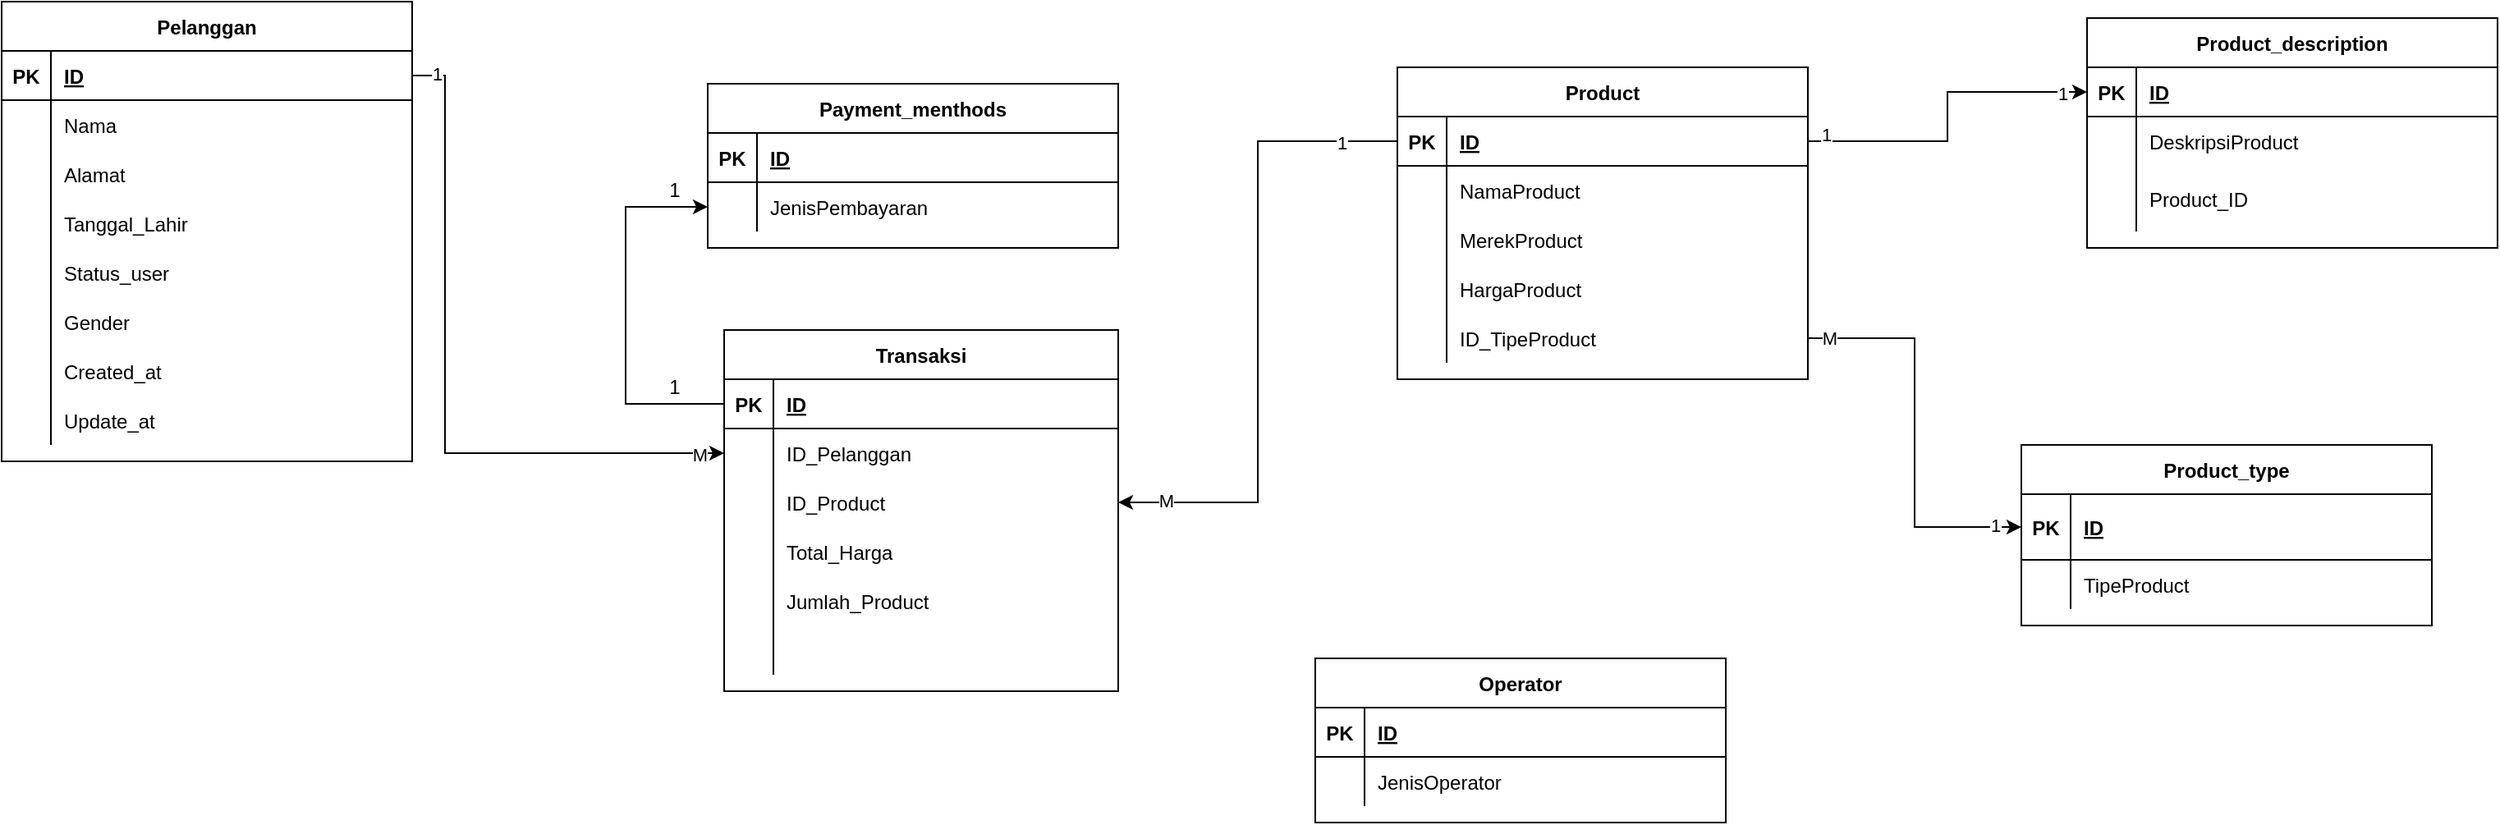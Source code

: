 <mxfile version="17.1.2" type="device"><diagram id="R2lEEEUBdFMjLlhIrx00" name="Page-1"><mxGraphModel dx="1038" dy="579" grid="1" gridSize="10" guides="1" tooltips="1" connect="1" arrows="1" fold="1" page="1" pageScale="1" pageWidth="850" pageHeight="1100" math="0" shadow="0" extFonts="Permanent Marker^https://fonts.googleapis.com/css?family=Permanent+Marker"><root><mxCell id="0"/><mxCell id="1" parent="0"/><mxCell id="C-vyLk0tnHw3VtMMgP7b-2" value="Product_type" style="shape=table;startSize=30;container=1;collapsible=1;childLayout=tableLayout;fixedRows=1;rowLines=0;fontStyle=1;align=center;resizeLast=1;" parent="1" vertex="1"><mxGeometry x="1240" y="300" width="250" height="110" as="geometry"/></mxCell><mxCell id="C-vyLk0tnHw3VtMMgP7b-3" value="" style="shape=partialRectangle;collapsible=0;dropTarget=0;pointerEvents=0;fillColor=none;points=[[0,0.5],[1,0.5]];portConstraint=eastwest;top=0;left=0;right=0;bottom=1;" parent="C-vyLk0tnHw3VtMMgP7b-2" vertex="1"><mxGeometry y="30" width="250" height="40" as="geometry"/></mxCell><mxCell id="C-vyLk0tnHw3VtMMgP7b-4" value="PK" style="shape=partialRectangle;overflow=hidden;connectable=0;fillColor=none;top=0;left=0;bottom=0;right=0;fontStyle=1;" parent="C-vyLk0tnHw3VtMMgP7b-3" vertex="1"><mxGeometry width="30" height="40" as="geometry"><mxRectangle width="30" height="40" as="alternateBounds"/></mxGeometry></mxCell><mxCell id="C-vyLk0tnHw3VtMMgP7b-5" value="ID" style="shape=partialRectangle;overflow=hidden;connectable=0;fillColor=none;top=0;left=0;bottom=0;right=0;align=left;spacingLeft=6;fontStyle=5;" parent="C-vyLk0tnHw3VtMMgP7b-3" vertex="1"><mxGeometry x="30" width="220" height="40" as="geometry"><mxRectangle width="220" height="40" as="alternateBounds"/></mxGeometry></mxCell><mxCell id="C-vyLk0tnHw3VtMMgP7b-6" value="" style="shape=partialRectangle;collapsible=0;dropTarget=0;pointerEvents=0;fillColor=none;points=[[0,0.5],[1,0.5]];portConstraint=eastwest;top=0;left=0;right=0;bottom=0;" parent="C-vyLk0tnHw3VtMMgP7b-2" vertex="1"><mxGeometry y="70" width="250" height="30" as="geometry"/></mxCell><mxCell id="C-vyLk0tnHw3VtMMgP7b-7" value="" style="shape=partialRectangle;overflow=hidden;connectable=0;fillColor=none;top=0;left=0;bottom=0;right=0;" parent="C-vyLk0tnHw3VtMMgP7b-6" vertex="1"><mxGeometry width="30" height="30" as="geometry"><mxRectangle width="30" height="30" as="alternateBounds"/></mxGeometry></mxCell><mxCell id="C-vyLk0tnHw3VtMMgP7b-8" value="TipeProduct" style="shape=partialRectangle;overflow=hidden;connectable=0;fillColor=none;top=0;left=0;bottom=0;right=0;align=left;spacingLeft=6;" parent="C-vyLk0tnHw3VtMMgP7b-6" vertex="1"><mxGeometry x="30" width="220" height="30" as="geometry"><mxRectangle width="220" height="30" as="alternateBounds"/></mxGeometry></mxCell><mxCell id="C-vyLk0tnHw3VtMMgP7b-13" value="Product_description" style="shape=table;startSize=30;container=1;collapsible=1;childLayout=tableLayout;fixedRows=1;rowLines=0;fontStyle=1;align=center;resizeLast=1;" parent="1" vertex="1"><mxGeometry x="1280" y="40" width="250" height="140" as="geometry"/></mxCell><mxCell id="C-vyLk0tnHw3VtMMgP7b-14" value="" style="shape=partialRectangle;collapsible=0;dropTarget=0;pointerEvents=0;fillColor=none;points=[[0,0.5],[1,0.5]];portConstraint=eastwest;top=0;left=0;right=0;bottom=1;" parent="C-vyLk0tnHw3VtMMgP7b-13" vertex="1"><mxGeometry y="30" width="250" height="30" as="geometry"/></mxCell><mxCell id="C-vyLk0tnHw3VtMMgP7b-15" value="PK" style="shape=partialRectangle;overflow=hidden;connectable=0;fillColor=none;top=0;left=0;bottom=0;right=0;fontStyle=1;" parent="C-vyLk0tnHw3VtMMgP7b-14" vertex="1"><mxGeometry width="30" height="30" as="geometry"><mxRectangle width="30" height="30" as="alternateBounds"/></mxGeometry></mxCell><mxCell id="C-vyLk0tnHw3VtMMgP7b-16" value="ID" style="shape=partialRectangle;overflow=hidden;connectable=0;fillColor=none;top=0;left=0;bottom=0;right=0;align=left;spacingLeft=6;fontStyle=5;" parent="C-vyLk0tnHw3VtMMgP7b-14" vertex="1"><mxGeometry x="30" width="220" height="30" as="geometry"><mxRectangle width="220" height="30" as="alternateBounds"/></mxGeometry></mxCell><mxCell id="C-vyLk0tnHw3VtMMgP7b-17" value="" style="shape=partialRectangle;collapsible=0;dropTarget=0;pointerEvents=0;fillColor=none;points=[[0,0.5],[1,0.5]];portConstraint=eastwest;top=0;left=0;right=0;bottom=0;" parent="C-vyLk0tnHw3VtMMgP7b-13" vertex="1"><mxGeometry y="60" width="250" height="30" as="geometry"/></mxCell><mxCell id="C-vyLk0tnHw3VtMMgP7b-18" value="" style="shape=partialRectangle;overflow=hidden;connectable=0;fillColor=none;top=0;left=0;bottom=0;right=0;" parent="C-vyLk0tnHw3VtMMgP7b-17" vertex="1"><mxGeometry width="30" height="30" as="geometry"><mxRectangle width="30" height="30" as="alternateBounds"/></mxGeometry></mxCell><mxCell id="C-vyLk0tnHw3VtMMgP7b-19" value="DeskripsiProduct" style="shape=partialRectangle;overflow=hidden;connectable=0;fillColor=none;top=0;left=0;bottom=0;right=0;align=left;spacingLeft=6;" parent="C-vyLk0tnHw3VtMMgP7b-17" vertex="1"><mxGeometry x="30" width="220" height="30" as="geometry"><mxRectangle width="220" height="30" as="alternateBounds"/></mxGeometry></mxCell><mxCell id="C-vyLk0tnHw3VtMMgP7b-20" value="" style="shape=partialRectangle;collapsible=0;dropTarget=0;pointerEvents=0;fillColor=none;points=[[0,0.5],[1,0.5]];portConstraint=eastwest;top=0;left=0;right=0;bottom=0;" parent="C-vyLk0tnHw3VtMMgP7b-13" vertex="1"><mxGeometry y="90" width="250" height="40" as="geometry"/></mxCell><mxCell id="C-vyLk0tnHw3VtMMgP7b-21" value="" style="shape=partialRectangle;overflow=hidden;connectable=0;fillColor=none;top=0;left=0;bottom=0;right=0;" parent="C-vyLk0tnHw3VtMMgP7b-20" vertex="1"><mxGeometry width="30" height="40" as="geometry"><mxRectangle width="30" height="40" as="alternateBounds"/></mxGeometry></mxCell><mxCell id="C-vyLk0tnHw3VtMMgP7b-22" value="Product_ID" style="shape=partialRectangle;overflow=hidden;connectable=0;fillColor=none;top=0;left=0;bottom=0;right=0;align=left;spacingLeft=6;" parent="C-vyLk0tnHw3VtMMgP7b-20" vertex="1"><mxGeometry x="30" width="220" height="40" as="geometry"><mxRectangle width="220" height="40" as="alternateBounds"/></mxGeometry></mxCell><mxCell id="C-vyLk0tnHw3VtMMgP7b-23" value="Product" style="shape=table;startSize=30;container=1;collapsible=1;childLayout=tableLayout;fixedRows=1;rowLines=0;fontStyle=1;align=center;resizeLast=1;" parent="1" vertex="1"><mxGeometry x="860" y="70" width="250" height="190" as="geometry"/></mxCell><mxCell id="C-vyLk0tnHw3VtMMgP7b-24" value="" style="shape=partialRectangle;collapsible=0;dropTarget=0;pointerEvents=0;fillColor=none;points=[[0,0.5],[1,0.5]];portConstraint=eastwest;top=0;left=0;right=0;bottom=1;" parent="C-vyLk0tnHw3VtMMgP7b-23" vertex="1"><mxGeometry y="30" width="250" height="30" as="geometry"/></mxCell><mxCell id="C-vyLk0tnHw3VtMMgP7b-25" value="PK" style="shape=partialRectangle;overflow=hidden;connectable=0;fillColor=none;top=0;left=0;bottom=0;right=0;fontStyle=1;" parent="C-vyLk0tnHw3VtMMgP7b-24" vertex="1"><mxGeometry width="30" height="30" as="geometry"><mxRectangle width="30" height="30" as="alternateBounds"/></mxGeometry></mxCell><mxCell id="C-vyLk0tnHw3VtMMgP7b-26" value="ID" style="shape=partialRectangle;overflow=hidden;connectable=0;fillColor=none;top=0;left=0;bottom=0;right=0;align=left;spacingLeft=6;fontStyle=5;" parent="C-vyLk0tnHw3VtMMgP7b-24" vertex="1"><mxGeometry x="30" width="220" height="30" as="geometry"><mxRectangle width="220" height="30" as="alternateBounds"/></mxGeometry></mxCell><mxCell id="C-vyLk0tnHw3VtMMgP7b-27" value="" style="shape=partialRectangle;collapsible=0;dropTarget=0;pointerEvents=0;fillColor=none;points=[[0,0.5],[1,0.5]];portConstraint=eastwest;top=0;left=0;right=0;bottom=0;" parent="C-vyLk0tnHw3VtMMgP7b-23" vertex="1"><mxGeometry y="60" width="250" height="30" as="geometry"/></mxCell><mxCell id="C-vyLk0tnHw3VtMMgP7b-28" value="" style="shape=partialRectangle;overflow=hidden;connectable=0;fillColor=none;top=0;left=0;bottom=0;right=0;" parent="C-vyLk0tnHw3VtMMgP7b-27" vertex="1"><mxGeometry width="30" height="30" as="geometry"><mxRectangle width="30" height="30" as="alternateBounds"/></mxGeometry></mxCell><mxCell id="C-vyLk0tnHw3VtMMgP7b-29" value="NamaProduct" style="shape=partialRectangle;overflow=hidden;connectable=0;fillColor=none;top=0;left=0;bottom=0;right=0;align=left;spacingLeft=6;" parent="C-vyLk0tnHw3VtMMgP7b-27" vertex="1"><mxGeometry x="30" width="220" height="30" as="geometry"><mxRectangle width="220" height="30" as="alternateBounds"/></mxGeometry></mxCell><mxCell id="q5NPJnFvelup2TRxm_jJ-1" style="shape=partialRectangle;collapsible=0;dropTarget=0;pointerEvents=0;fillColor=none;points=[[0,0.5],[1,0.5]];portConstraint=eastwest;top=0;left=0;right=0;bottom=0;" vertex="1" parent="C-vyLk0tnHw3VtMMgP7b-23"><mxGeometry y="90" width="250" height="30" as="geometry"/></mxCell><mxCell id="q5NPJnFvelup2TRxm_jJ-2" style="shape=partialRectangle;overflow=hidden;connectable=0;fillColor=none;top=0;left=0;bottom=0;right=0;" vertex="1" parent="q5NPJnFvelup2TRxm_jJ-1"><mxGeometry width="30" height="30" as="geometry"><mxRectangle width="30" height="30" as="alternateBounds"/></mxGeometry></mxCell><mxCell id="q5NPJnFvelup2TRxm_jJ-3" value="MerekProduct" style="shape=partialRectangle;overflow=hidden;connectable=0;fillColor=none;top=0;left=0;bottom=0;right=0;align=left;spacingLeft=6;" vertex="1" parent="q5NPJnFvelup2TRxm_jJ-1"><mxGeometry x="30" width="220" height="30" as="geometry"><mxRectangle width="220" height="30" as="alternateBounds"/></mxGeometry></mxCell><mxCell id="q5NPJnFvelup2TRxm_jJ-4" style="shape=partialRectangle;collapsible=0;dropTarget=0;pointerEvents=0;fillColor=none;points=[[0,0.5],[1,0.5]];portConstraint=eastwest;top=0;left=0;right=0;bottom=0;" vertex="1" parent="C-vyLk0tnHw3VtMMgP7b-23"><mxGeometry y="120" width="250" height="30" as="geometry"/></mxCell><mxCell id="q5NPJnFvelup2TRxm_jJ-5" style="shape=partialRectangle;overflow=hidden;connectable=0;fillColor=none;top=0;left=0;bottom=0;right=0;" vertex="1" parent="q5NPJnFvelup2TRxm_jJ-4"><mxGeometry width="30" height="30" as="geometry"><mxRectangle width="30" height="30" as="alternateBounds"/></mxGeometry></mxCell><mxCell id="q5NPJnFvelup2TRxm_jJ-6" value="HargaProduct" style="shape=partialRectangle;overflow=hidden;connectable=0;fillColor=none;top=0;left=0;bottom=0;right=0;align=left;spacingLeft=6;" vertex="1" parent="q5NPJnFvelup2TRxm_jJ-4"><mxGeometry x="30" width="220" height="30" as="geometry"><mxRectangle width="220" height="30" as="alternateBounds"/></mxGeometry></mxCell><mxCell id="q5NPJnFvelup2TRxm_jJ-7" style="shape=partialRectangle;collapsible=0;dropTarget=0;pointerEvents=0;fillColor=none;points=[[0,0.5],[1,0.5]];portConstraint=eastwest;top=0;left=0;right=0;bottom=0;" vertex="1" parent="C-vyLk0tnHw3VtMMgP7b-23"><mxGeometry y="150" width="250" height="30" as="geometry"/></mxCell><mxCell id="q5NPJnFvelup2TRxm_jJ-8" style="shape=partialRectangle;overflow=hidden;connectable=0;fillColor=none;top=0;left=0;bottom=0;right=0;" vertex="1" parent="q5NPJnFvelup2TRxm_jJ-7"><mxGeometry width="30" height="30" as="geometry"><mxRectangle width="30" height="30" as="alternateBounds"/></mxGeometry></mxCell><mxCell id="q5NPJnFvelup2TRxm_jJ-9" value="ID_TipeProduct" style="shape=partialRectangle;overflow=hidden;connectable=0;fillColor=none;top=0;left=0;bottom=0;right=0;align=left;spacingLeft=6;" vertex="1" parent="q5NPJnFvelup2TRxm_jJ-7"><mxGeometry x="30" width="220" height="30" as="geometry"><mxRectangle width="220" height="30" as="alternateBounds"/></mxGeometry></mxCell><mxCell id="q5NPJnFvelup2TRxm_jJ-10" style="edgeStyle=orthogonalEdgeStyle;rounded=0;orthogonalLoop=1;jettySize=auto;html=1;entryX=0;entryY=0.5;entryDx=0;entryDy=0;" edge="1" parent="1" source="q5NPJnFvelup2TRxm_jJ-7" target="C-vyLk0tnHw3VtMMgP7b-3"><mxGeometry relative="1" as="geometry"/></mxCell><mxCell id="q5NPJnFvelup2TRxm_jJ-11" value="M" style="edgeLabel;html=1;align=center;verticalAlign=middle;resizable=0;points=[];" vertex="1" connectable="0" parent="q5NPJnFvelup2TRxm_jJ-10"><mxGeometry x="-0.897" relative="1" as="geometry"><mxPoint as="offset"/></mxGeometry></mxCell><mxCell id="q5NPJnFvelup2TRxm_jJ-12" value="1" style="edgeLabel;html=1;align=center;verticalAlign=middle;resizable=0;points=[];" vertex="1" connectable="0" parent="q5NPJnFvelup2TRxm_jJ-10"><mxGeometry x="0.869" y="1" relative="1" as="geometry"><mxPoint as="offset"/></mxGeometry></mxCell><mxCell id="q5NPJnFvelup2TRxm_jJ-15" style="edgeStyle=orthogonalEdgeStyle;rounded=0;orthogonalLoop=1;jettySize=auto;html=1;exitX=1;exitY=0.5;exitDx=0;exitDy=0;entryX=0;entryY=0.5;entryDx=0;entryDy=0;" edge="1" parent="1" source="C-vyLk0tnHw3VtMMgP7b-24" target="C-vyLk0tnHw3VtMMgP7b-14"><mxGeometry relative="1" as="geometry"/></mxCell><mxCell id="q5NPJnFvelup2TRxm_jJ-16" value="1" style="edgeLabel;html=1;align=center;verticalAlign=middle;resizable=0;points=[];" vertex="1" connectable="0" parent="q5NPJnFvelup2TRxm_jJ-15"><mxGeometry x="-0.89" y="4" relative="1" as="geometry"><mxPoint as="offset"/></mxGeometry></mxCell><mxCell id="q5NPJnFvelup2TRxm_jJ-17" value="1" style="edgeLabel;html=1;align=center;verticalAlign=middle;resizable=0;points=[];" vertex="1" connectable="0" parent="q5NPJnFvelup2TRxm_jJ-15"><mxGeometry x="0.843" y="-1" relative="1" as="geometry"><mxPoint as="offset"/></mxGeometry></mxCell><mxCell id="q5NPJnFvelup2TRxm_jJ-18" value="Operator" style="shape=table;startSize=30;container=1;collapsible=1;childLayout=tableLayout;fixedRows=1;rowLines=0;fontStyle=1;align=center;resizeLast=1;" vertex="1" parent="1"><mxGeometry x="810" y="430" width="250" height="100" as="geometry"/></mxCell><mxCell id="q5NPJnFvelup2TRxm_jJ-19" value="" style="shape=partialRectangle;collapsible=0;dropTarget=0;pointerEvents=0;fillColor=none;points=[[0,0.5],[1,0.5]];portConstraint=eastwest;top=0;left=0;right=0;bottom=1;" vertex="1" parent="q5NPJnFvelup2TRxm_jJ-18"><mxGeometry y="30" width="250" height="30" as="geometry"/></mxCell><mxCell id="q5NPJnFvelup2TRxm_jJ-20" value="PK" style="shape=partialRectangle;overflow=hidden;connectable=0;fillColor=none;top=0;left=0;bottom=0;right=0;fontStyle=1;" vertex="1" parent="q5NPJnFvelup2TRxm_jJ-19"><mxGeometry width="30" height="30" as="geometry"><mxRectangle width="30" height="30" as="alternateBounds"/></mxGeometry></mxCell><mxCell id="q5NPJnFvelup2TRxm_jJ-21" value="ID" style="shape=partialRectangle;overflow=hidden;connectable=0;fillColor=none;top=0;left=0;bottom=0;right=0;align=left;spacingLeft=6;fontStyle=5;" vertex="1" parent="q5NPJnFvelup2TRxm_jJ-19"><mxGeometry x="30" width="220" height="30" as="geometry"><mxRectangle width="220" height="30" as="alternateBounds"/></mxGeometry></mxCell><mxCell id="q5NPJnFvelup2TRxm_jJ-22" value="" style="shape=partialRectangle;collapsible=0;dropTarget=0;pointerEvents=0;fillColor=none;points=[[0,0.5],[1,0.5]];portConstraint=eastwest;top=0;left=0;right=0;bottom=0;" vertex="1" parent="q5NPJnFvelup2TRxm_jJ-18"><mxGeometry y="60" width="250" height="30" as="geometry"/></mxCell><mxCell id="q5NPJnFvelup2TRxm_jJ-23" value="" style="shape=partialRectangle;overflow=hidden;connectable=0;fillColor=none;top=0;left=0;bottom=0;right=0;" vertex="1" parent="q5NPJnFvelup2TRxm_jJ-22"><mxGeometry width="30" height="30" as="geometry"><mxRectangle width="30" height="30" as="alternateBounds"/></mxGeometry></mxCell><mxCell id="q5NPJnFvelup2TRxm_jJ-24" value="JenisOperator" style="shape=partialRectangle;overflow=hidden;connectable=0;fillColor=none;top=0;left=0;bottom=0;right=0;align=left;spacingLeft=6;" vertex="1" parent="q5NPJnFvelup2TRxm_jJ-22"><mxGeometry x="30" width="220" height="30" as="geometry"><mxRectangle width="220" height="30" as="alternateBounds"/></mxGeometry></mxCell><mxCell id="q5NPJnFvelup2TRxm_jJ-25" value="Payment_menthods" style="shape=table;startSize=30;container=1;collapsible=1;childLayout=tableLayout;fixedRows=1;rowLines=0;fontStyle=1;align=center;resizeLast=1;" vertex="1" parent="1"><mxGeometry x="440" y="80" width="250" height="100" as="geometry"/></mxCell><mxCell id="q5NPJnFvelup2TRxm_jJ-26" value="" style="shape=partialRectangle;collapsible=0;dropTarget=0;pointerEvents=0;fillColor=none;points=[[0,0.5],[1,0.5]];portConstraint=eastwest;top=0;left=0;right=0;bottom=1;" vertex="1" parent="q5NPJnFvelup2TRxm_jJ-25"><mxGeometry y="30" width="250" height="30" as="geometry"/></mxCell><mxCell id="q5NPJnFvelup2TRxm_jJ-27" value="PK" style="shape=partialRectangle;overflow=hidden;connectable=0;fillColor=none;top=0;left=0;bottom=0;right=0;fontStyle=1;" vertex="1" parent="q5NPJnFvelup2TRxm_jJ-26"><mxGeometry width="30" height="30" as="geometry"><mxRectangle width="30" height="30" as="alternateBounds"/></mxGeometry></mxCell><mxCell id="q5NPJnFvelup2TRxm_jJ-28" value="ID" style="shape=partialRectangle;overflow=hidden;connectable=0;fillColor=none;top=0;left=0;bottom=0;right=0;align=left;spacingLeft=6;fontStyle=5;" vertex="1" parent="q5NPJnFvelup2TRxm_jJ-26"><mxGeometry x="30" width="220" height="30" as="geometry"><mxRectangle width="220" height="30" as="alternateBounds"/></mxGeometry></mxCell><mxCell id="q5NPJnFvelup2TRxm_jJ-29" value="" style="shape=partialRectangle;collapsible=0;dropTarget=0;pointerEvents=0;fillColor=none;points=[[0,0.5],[1,0.5]];portConstraint=eastwest;top=0;left=0;right=0;bottom=0;" vertex="1" parent="q5NPJnFvelup2TRxm_jJ-25"><mxGeometry y="60" width="250" height="30" as="geometry"/></mxCell><mxCell id="q5NPJnFvelup2TRxm_jJ-30" value="" style="shape=partialRectangle;overflow=hidden;connectable=0;fillColor=none;top=0;left=0;bottom=0;right=0;" vertex="1" parent="q5NPJnFvelup2TRxm_jJ-29"><mxGeometry width="30" height="30" as="geometry"><mxRectangle width="30" height="30" as="alternateBounds"/></mxGeometry></mxCell><mxCell id="q5NPJnFvelup2TRxm_jJ-31" value="JenisPembayaran" style="shape=partialRectangle;overflow=hidden;connectable=0;fillColor=none;top=0;left=0;bottom=0;right=0;align=left;spacingLeft=6;" vertex="1" parent="q5NPJnFvelup2TRxm_jJ-29"><mxGeometry x="30" width="220" height="30" as="geometry"><mxRectangle width="220" height="30" as="alternateBounds"/></mxGeometry></mxCell><mxCell id="q5NPJnFvelup2TRxm_jJ-32" value="Pelanggan" style="shape=table;startSize=30;container=1;collapsible=1;childLayout=tableLayout;fixedRows=1;rowLines=0;fontStyle=1;align=center;resizeLast=1;" vertex="1" parent="1"><mxGeometry x="10" y="30" width="250" height="280" as="geometry"/></mxCell><mxCell id="q5NPJnFvelup2TRxm_jJ-33" value="" style="shape=partialRectangle;collapsible=0;dropTarget=0;pointerEvents=0;fillColor=none;points=[[0,0.5],[1,0.5]];portConstraint=eastwest;top=0;left=0;right=0;bottom=1;" vertex="1" parent="q5NPJnFvelup2TRxm_jJ-32"><mxGeometry y="30" width="250" height="30" as="geometry"/></mxCell><mxCell id="q5NPJnFvelup2TRxm_jJ-34" value="PK" style="shape=partialRectangle;overflow=hidden;connectable=0;fillColor=none;top=0;left=0;bottom=0;right=0;fontStyle=1;" vertex="1" parent="q5NPJnFvelup2TRxm_jJ-33"><mxGeometry width="30" height="30" as="geometry"><mxRectangle width="30" height="30" as="alternateBounds"/></mxGeometry></mxCell><mxCell id="q5NPJnFvelup2TRxm_jJ-35" value="ID" style="shape=partialRectangle;overflow=hidden;connectable=0;fillColor=none;top=0;left=0;bottom=0;right=0;align=left;spacingLeft=6;fontStyle=5;" vertex="1" parent="q5NPJnFvelup2TRxm_jJ-33"><mxGeometry x="30" width="220" height="30" as="geometry"><mxRectangle width="220" height="30" as="alternateBounds"/></mxGeometry></mxCell><mxCell id="q5NPJnFvelup2TRxm_jJ-36" value="" style="shape=partialRectangle;collapsible=0;dropTarget=0;pointerEvents=0;fillColor=none;points=[[0,0.5],[1,0.5]];portConstraint=eastwest;top=0;left=0;right=0;bottom=0;" vertex="1" parent="q5NPJnFvelup2TRxm_jJ-32"><mxGeometry y="60" width="250" height="30" as="geometry"/></mxCell><mxCell id="q5NPJnFvelup2TRxm_jJ-37" value="" style="shape=partialRectangle;overflow=hidden;connectable=0;fillColor=none;top=0;left=0;bottom=0;right=0;" vertex="1" parent="q5NPJnFvelup2TRxm_jJ-36"><mxGeometry width="30" height="30" as="geometry"><mxRectangle width="30" height="30" as="alternateBounds"/></mxGeometry></mxCell><mxCell id="q5NPJnFvelup2TRxm_jJ-38" value="Nama" style="shape=partialRectangle;overflow=hidden;connectable=0;fillColor=none;top=0;left=0;bottom=0;right=0;align=left;spacingLeft=6;" vertex="1" parent="q5NPJnFvelup2TRxm_jJ-36"><mxGeometry x="30" width="220" height="30" as="geometry"><mxRectangle width="220" height="30" as="alternateBounds"/></mxGeometry></mxCell><mxCell id="q5NPJnFvelup2TRxm_jJ-39" style="shape=partialRectangle;collapsible=0;dropTarget=0;pointerEvents=0;fillColor=none;points=[[0,0.5],[1,0.5]];portConstraint=eastwest;top=0;left=0;right=0;bottom=0;" vertex="1" parent="q5NPJnFvelup2TRxm_jJ-32"><mxGeometry y="90" width="250" height="30" as="geometry"/></mxCell><mxCell id="q5NPJnFvelup2TRxm_jJ-40" style="shape=partialRectangle;overflow=hidden;connectable=0;fillColor=none;top=0;left=0;bottom=0;right=0;" vertex="1" parent="q5NPJnFvelup2TRxm_jJ-39"><mxGeometry width="30" height="30" as="geometry"><mxRectangle width="30" height="30" as="alternateBounds"/></mxGeometry></mxCell><mxCell id="q5NPJnFvelup2TRxm_jJ-41" value="Alamat" style="shape=partialRectangle;overflow=hidden;connectable=0;fillColor=none;top=0;left=0;bottom=0;right=0;align=left;spacingLeft=6;" vertex="1" parent="q5NPJnFvelup2TRxm_jJ-39"><mxGeometry x="30" width="220" height="30" as="geometry"><mxRectangle width="220" height="30" as="alternateBounds"/></mxGeometry></mxCell><mxCell id="q5NPJnFvelup2TRxm_jJ-42" style="shape=partialRectangle;collapsible=0;dropTarget=0;pointerEvents=0;fillColor=none;points=[[0,0.5],[1,0.5]];portConstraint=eastwest;top=0;left=0;right=0;bottom=0;" vertex="1" parent="q5NPJnFvelup2TRxm_jJ-32"><mxGeometry y="120" width="250" height="30" as="geometry"/></mxCell><mxCell id="q5NPJnFvelup2TRxm_jJ-43" style="shape=partialRectangle;overflow=hidden;connectable=0;fillColor=none;top=0;left=0;bottom=0;right=0;" vertex="1" parent="q5NPJnFvelup2TRxm_jJ-42"><mxGeometry width="30" height="30" as="geometry"><mxRectangle width="30" height="30" as="alternateBounds"/></mxGeometry></mxCell><mxCell id="q5NPJnFvelup2TRxm_jJ-44" value="Tanggal_Lahir" style="shape=partialRectangle;overflow=hidden;connectable=0;fillColor=none;top=0;left=0;bottom=0;right=0;align=left;spacingLeft=6;" vertex="1" parent="q5NPJnFvelup2TRxm_jJ-42"><mxGeometry x="30" width="220" height="30" as="geometry"><mxRectangle width="220" height="30" as="alternateBounds"/></mxGeometry></mxCell><mxCell id="q5NPJnFvelup2TRxm_jJ-45" style="shape=partialRectangle;collapsible=0;dropTarget=0;pointerEvents=0;fillColor=none;points=[[0,0.5],[1,0.5]];portConstraint=eastwest;top=0;left=0;right=0;bottom=0;" vertex="1" parent="q5NPJnFvelup2TRxm_jJ-32"><mxGeometry y="150" width="250" height="30" as="geometry"/></mxCell><mxCell id="q5NPJnFvelup2TRxm_jJ-46" style="shape=partialRectangle;overflow=hidden;connectable=0;fillColor=none;top=0;left=0;bottom=0;right=0;" vertex="1" parent="q5NPJnFvelup2TRxm_jJ-45"><mxGeometry width="30" height="30" as="geometry"><mxRectangle width="30" height="30" as="alternateBounds"/></mxGeometry></mxCell><mxCell id="q5NPJnFvelup2TRxm_jJ-47" value="Status_user" style="shape=partialRectangle;overflow=hidden;connectable=0;fillColor=none;top=0;left=0;bottom=0;right=0;align=left;spacingLeft=6;" vertex="1" parent="q5NPJnFvelup2TRxm_jJ-45"><mxGeometry x="30" width="220" height="30" as="geometry"><mxRectangle width="220" height="30" as="alternateBounds"/></mxGeometry></mxCell><mxCell id="q5NPJnFvelup2TRxm_jJ-48" style="shape=partialRectangle;collapsible=0;dropTarget=0;pointerEvents=0;fillColor=none;points=[[0,0.5],[1,0.5]];portConstraint=eastwest;top=0;left=0;right=0;bottom=0;" vertex="1" parent="q5NPJnFvelup2TRxm_jJ-32"><mxGeometry y="180" width="250" height="30" as="geometry"/></mxCell><mxCell id="q5NPJnFvelup2TRxm_jJ-49" style="shape=partialRectangle;overflow=hidden;connectable=0;fillColor=none;top=0;left=0;bottom=0;right=0;" vertex="1" parent="q5NPJnFvelup2TRxm_jJ-48"><mxGeometry width="30" height="30" as="geometry"><mxRectangle width="30" height="30" as="alternateBounds"/></mxGeometry></mxCell><mxCell id="q5NPJnFvelup2TRxm_jJ-50" value="Gender" style="shape=partialRectangle;overflow=hidden;connectable=0;fillColor=none;top=0;left=0;bottom=0;right=0;align=left;spacingLeft=6;" vertex="1" parent="q5NPJnFvelup2TRxm_jJ-48"><mxGeometry x="30" width="220" height="30" as="geometry"><mxRectangle width="220" height="30" as="alternateBounds"/></mxGeometry></mxCell><mxCell id="q5NPJnFvelup2TRxm_jJ-51" style="shape=partialRectangle;collapsible=0;dropTarget=0;pointerEvents=0;fillColor=none;points=[[0,0.5],[1,0.5]];portConstraint=eastwest;top=0;left=0;right=0;bottom=0;" vertex="1" parent="q5NPJnFvelup2TRxm_jJ-32"><mxGeometry y="210" width="250" height="30" as="geometry"/></mxCell><mxCell id="q5NPJnFvelup2TRxm_jJ-52" style="shape=partialRectangle;overflow=hidden;connectable=0;fillColor=none;top=0;left=0;bottom=0;right=0;" vertex="1" parent="q5NPJnFvelup2TRxm_jJ-51"><mxGeometry width="30" height="30" as="geometry"><mxRectangle width="30" height="30" as="alternateBounds"/></mxGeometry></mxCell><mxCell id="q5NPJnFvelup2TRxm_jJ-53" value="Created_at" style="shape=partialRectangle;overflow=hidden;connectable=0;fillColor=none;top=0;left=0;bottom=0;right=0;align=left;spacingLeft=6;" vertex="1" parent="q5NPJnFvelup2TRxm_jJ-51"><mxGeometry x="30" width="220" height="30" as="geometry"><mxRectangle width="220" height="30" as="alternateBounds"/></mxGeometry></mxCell><mxCell id="q5NPJnFvelup2TRxm_jJ-54" style="shape=partialRectangle;collapsible=0;dropTarget=0;pointerEvents=0;fillColor=none;points=[[0,0.5],[1,0.5]];portConstraint=eastwest;top=0;left=0;right=0;bottom=0;" vertex="1" parent="q5NPJnFvelup2TRxm_jJ-32"><mxGeometry y="240" width="250" height="30" as="geometry"/></mxCell><mxCell id="q5NPJnFvelup2TRxm_jJ-55" style="shape=partialRectangle;overflow=hidden;connectable=0;fillColor=none;top=0;left=0;bottom=0;right=0;" vertex="1" parent="q5NPJnFvelup2TRxm_jJ-54"><mxGeometry width="30" height="30" as="geometry"><mxRectangle width="30" height="30" as="alternateBounds"/></mxGeometry></mxCell><mxCell id="q5NPJnFvelup2TRxm_jJ-56" value="Update_at" style="shape=partialRectangle;overflow=hidden;connectable=0;fillColor=none;top=0;left=0;bottom=0;right=0;align=left;spacingLeft=6;" vertex="1" parent="q5NPJnFvelup2TRxm_jJ-54"><mxGeometry x="30" width="220" height="30" as="geometry"><mxRectangle width="220" height="30" as="alternateBounds"/></mxGeometry></mxCell><mxCell id="q5NPJnFvelup2TRxm_jJ-57" value="Transaksi" style="shape=table;startSize=30;container=1;collapsible=1;childLayout=tableLayout;fixedRows=1;rowLines=0;fontStyle=1;align=center;resizeLast=1;" vertex="1" parent="1"><mxGeometry x="450" y="230" width="240" height="220" as="geometry"/></mxCell><mxCell id="q5NPJnFvelup2TRxm_jJ-58" value="" style="shape=partialRectangle;collapsible=0;dropTarget=0;pointerEvents=0;fillColor=none;points=[[0,0.5],[1,0.5]];portConstraint=eastwest;top=0;left=0;right=0;bottom=1;" vertex="1" parent="q5NPJnFvelup2TRxm_jJ-57"><mxGeometry y="30" width="240" height="30" as="geometry"/></mxCell><mxCell id="q5NPJnFvelup2TRxm_jJ-59" value="PK" style="shape=partialRectangle;overflow=hidden;connectable=0;fillColor=none;top=0;left=0;bottom=0;right=0;fontStyle=1;" vertex="1" parent="q5NPJnFvelup2TRxm_jJ-58"><mxGeometry width="30" height="30" as="geometry"><mxRectangle width="30" height="30" as="alternateBounds"/></mxGeometry></mxCell><mxCell id="q5NPJnFvelup2TRxm_jJ-60" value="ID" style="shape=partialRectangle;overflow=hidden;connectable=0;fillColor=none;top=0;left=0;bottom=0;right=0;align=left;spacingLeft=6;fontStyle=5;" vertex="1" parent="q5NPJnFvelup2TRxm_jJ-58"><mxGeometry x="30" width="210" height="30" as="geometry"><mxRectangle width="210" height="30" as="alternateBounds"/></mxGeometry></mxCell><mxCell id="q5NPJnFvelup2TRxm_jJ-61" value="" style="shape=partialRectangle;collapsible=0;dropTarget=0;pointerEvents=0;fillColor=none;points=[[0,0.5],[1,0.5]];portConstraint=eastwest;top=0;left=0;right=0;bottom=0;" vertex="1" parent="q5NPJnFvelup2TRxm_jJ-57"><mxGeometry y="60" width="240" height="30" as="geometry"/></mxCell><mxCell id="q5NPJnFvelup2TRxm_jJ-62" value="" style="shape=partialRectangle;overflow=hidden;connectable=0;fillColor=none;top=0;left=0;bottom=0;right=0;" vertex="1" parent="q5NPJnFvelup2TRxm_jJ-61"><mxGeometry width="30" height="30" as="geometry"><mxRectangle width="30" height="30" as="alternateBounds"/></mxGeometry></mxCell><mxCell id="q5NPJnFvelup2TRxm_jJ-63" value="ID_Pelanggan" style="shape=partialRectangle;overflow=hidden;connectable=0;fillColor=none;top=0;left=0;bottom=0;right=0;align=left;spacingLeft=6;" vertex="1" parent="q5NPJnFvelup2TRxm_jJ-61"><mxGeometry x="30" width="210" height="30" as="geometry"><mxRectangle width="210" height="30" as="alternateBounds"/></mxGeometry></mxCell><mxCell id="q5NPJnFvelup2TRxm_jJ-64" style="shape=partialRectangle;collapsible=0;dropTarget=0;pointerEvents=0;fillColor=none;points=[[0,0.5],[1,0.5]];portConstraint=eastwest;top=0;left=0;right=0;bottom=0;" vertex="1" parent="q5NPJnFvelup2TRxm_jJ-57"><mxGeometry y="90" width="240" height="30" as="geometry"/></mxCell><mxCell id="q5NPJnFvelup2TRxm_jJ-65" style="shape=partialRectangle;overflow=hidden;connectable=0;fillColor=none;top=0;left=0;bottom=0;right=0;" vertex="1" parent="q5NPJnFvelup2TRxm_jJ-64"><mxGeometry width="30" height="30" as="geometry"><mxRectangle width="30" height="30" as="alternateBounds"/></mxGeometry></mxCell><mxCell id="q5NPJnFvelup2TRxm_jJ-66" value="ID_Product" style="shape=partialRectangle;overflow=hidden;connectable=0;fillColor=none;top=0;left=0;bottom=0;right=0;align=left;spacingLeft=6;" vertex="1" parent="q5NPJnFvelup2TRxm_jJ-64"><mxGeometry x="30" width="210" height="30" as="geometry"><mxRectangle width="210" height="30" as="alternateBounds"/></mxGeometry></mxCell><mxCell id="q5NPJnFvelup2TRxm_jJ-67" style="shape=partialRectangle;collapsible=0;dropTarget=0;pointerEvents=0;fillColor=none;points=[[0,0.5],[1,0.5]];portConstraint=eastwest;top=0;left=0;right=0;bottom=0;" vertex="1" parent="q5NPJnFvelup2TRxm_jJ-57"><mxGeometry y="120" width="240" height="30" as="geometry"/></mxCell><mxCell id="q5NPJnFvelup2TRxm_jJ-68" style="shape=partialRectangle;overflow=hidden;connectable=0;fillColor=none;top=0;left=0;bottom=0;right=0;" vertex="1" parent="q5NPJnFvelup2TRxm_jJ-67"><mxGeometry width="30" height="30" as="geometry"><mxRectangle width="30" height="30" as="alternateBounds"/></mxGeometry></mxCell><mxCell id="q5NPJnFvelup2TRxm_jJ-69" value="Total_Harga" style="shape=partialRectangle;overflow=hidden;connectable=0;fillColor=none;top=0;left=0;bottom=0;right=0;align=left;spacingLeft=6;" vertex="1" parent="q5NPJnFvelup2TRxm_jJ-67"><mxGeometry x="30" width="210" height="30" as="geometry"><mxRectangle width="210" height="30" as="alternateBounds"/></mxGeometry></mxCell><mxCell id="q5NPJnFvelup2TRxm_jJ-70" style="shape=partialRectangle;collapsible=0;dropTarget=0;pointerEvents=0;fillColor=none;points=[[0,0.5],[1,0.5]];portConstraint=eastwest;top=0;left=0;right=0;bottom=0;" vertex="1" parent="q5NPJnFvelup2TRxm_jJ-57"><mxGeometry y="150" width="240" height="30" as="geometry"/></mxCell><mxCell id="q5NPJnFvelup2TRxm_jJ-71" style="shape=partialRectangle;overflow=hidden;connectable=0;fillColor=none;top=0;left=0;bottom=0;right=0;" vertex="1" parent="q5NPJnFvelup2TRxm_jJ-70"><mxGeometry width="30" height="30" as="geometry"><mxRectangle width="30" height="30" as="alternateBounds"/></mxGeometry></mxCell><mxCell id="q5NPJnFvelup2TRxm_jJ-72" value="Jumlah_Product" style="shape=partialRectangle;overflow=hidden;connectable=0;fillColor=none;top=0;left=0;bottom=0;right=0;align=left;spacingLeft=6;" vertex="1" parent="q5NPJnFvelup2TRxm_jJ-70"><mxGeometry x="30" width="210" height="30" as="geometry"><mxRectangle width="210" height="30" as="alternateBounds"/></mxGeometry></mxCell><mxCell id="q5NPJnFvelup2TRxm_jJ-73" style="shape=partialRectangle;collapsible=0;dropTarget=0;pointerEvents=0;fillColor=none;points=[[0,0.5],[1,0.5]];portConstraint=eastwest;top=0;left=0;right=0;bottom=0;" vertex="1" parent="q5NPJnFvelup2TRxm_jJ-57"><mxGeometry y="180" width="240" height="30" as="geometry"/></mxCell><mxCell id="q5NPJnFvelup2TRxm_jJ-74" style="shape=partialRectangle;overflow=hidden;connectable=0;fillColor=none;top=0;left=0;bottom=0;right=0;" vertex="1" parent="q5NPJnFvelup2TRxm_jJ-73"><mxGeometry width="30" height="30" as="geometry"><mxRectangle width="30" height="30" as="alternateBounds"/></mxGeometry></mxCell><mxCell id="q5NPJnFvelup2TRxm_jJ-75" style="shape=partialRectangle;overflow=hidden;connectable=0;fillColor=none;top=0;left=0;bottom=0;right=0;align=left;spacingLeft=6;" vertex="1" parent="q5NPJnFvelup2TRxm_jJ-73"><mxGeometry x="30" width="210" height="30" as="geometry"><mxRectangle width="210" height="30" as="alternateBounds"/></mxGeometry></mxCell><mxCell id="q5NPJnFvelup2TRxm_jJ-87" style="edgeStyle=orthogonalEdgeStyle;rounded=0;orthogonalLoop=1;jettySize=auto;html=1;entryX=0;entryY=0.5;entryDx=0;entryDy=0;" edge="1" parent="1" source="q5NPJnFvelup2TRxm_jJ-33" target="q5NPJnFvelup2TRxm_jJ-61"><mxGeometry relative="1" as="geometry"><Array as="points"><mxPoint x="280" y="75"/><mxPoint x="280" y="305"/></Array></mxGeometry></mxCell><mxCell id="q5NPJnFvelup2TRxm_jJ-88" value="M" style="edgeLabel;html=1;align=center;verticalAlign=middle;resizable=0;points=[];" vertex="1" connectable="0" parent="q5NPJnFvelup2TRxm_jJ-87"><mxGeometry x="0.928" y="-1" relative="1" as="geometry"><mxPoint as="offset"/></mxGeometry></mxCell><mxCell id="q5NPJnFvelup2TRxm_jJ-89" value="1" style="edgeLabel;html=1;align=center;verticalAlign=middle;resizable=0;points=[];" vertex="1" connectable="0" parent="q5NPJnFvelup2TRxm_jJ-87"><mxGeometry x="-0.929" y="1" relative="1" as="geometry"><mxPoint as="offset"/></mxGeometry></mxCell><mxCell id="q5NPJnFvelup2TRxm_jJ-90" style="edgeStyle=orthogonalEdgeStyle;rounded=0;orthogonalLoop=1;jettySize=auto;html=1;entryX=1;entryY=0.5;entryDx=0;entryDy=0;" edge="1" parent="1" source="C-vyLk0tnHw3VtMMgP7b-24" target="q5NPJnFvelup2TRxm_jJ-64"><mxGeometry relative="1" as="geometry"/></mxCell><mxCell id="q5NPJnFvelup2TRxm_jJ-91" value="M" style="edgeLabel;html=1;align=center;verticalAlign=middle;resizable=0;points=[];" vertex="1" connectable="0" parent="q5NPJnFvelup2TRxm_jJ-90"><mxGeometry x="0.851" y="-1" relative="1" as="geometry"><mxPoint as="offset"/></mxGeometry></mxCell><mxCell id="q5NPJnFvelup2TRxm_jJ-94" value="1" style="edgeLabel;html=1;align=center;verticalAlign=middle;resizable=0;points=[];" vertex="1" connectable="0" parent="q5NPJnFvelup2TRxm_jJ-90"><mxGeometry x="-0.823" y="1" relative="1" as="geometry"><mxPoint as="offset"/></mxGeometry></mxCell><mxCell id="q5NPJnFvelup2TRxm_jJ-96" style="edgeStyle=orthogonalEdgeStyle;rounded=0;orthogonalLoop=1;jettySize=auto;html=1;entryX=0;entryY=0.5;entryDx=0;entryDy=0;" edge="1" parent="1" source="q5NPJnFvelup2TRxm_jJ-58" target="q5NPJnFvelup2TRxm_jJ-29"><mxGeometry relative="1" as="geometry"><Array as="points"><mxPoint x="390" y="275"/><mxPoint x="390" y="155"/></Array></mxGeometry></mxCell><mxCell id="q5NPJnFvelup2TRxm_jJ-97" value="1" style="text;html=1;strokeColor=none;fillColor=none;align=center;verticalAlign=middle;whiteSpace=wrap;rounded=0;" vertex="1" parent="1"><mxGeometry x="390" y="130" width="60" height="30" as="geometry"/></mxCell><mxCell id="q5NPJnFvelup2TRxm_jJ-98" value="1" style="text;html=1;strokeColor=none;fillColor=none;align=center;verticalAlign=middle;whiteSpace=wrap;rounded=0;" vertex="1" parent="1"><mxGeometry x="390" y="250" width="60" height="30" as="geometry"/></mxCell></root></mxGraphModel></diagram></mxfile>
